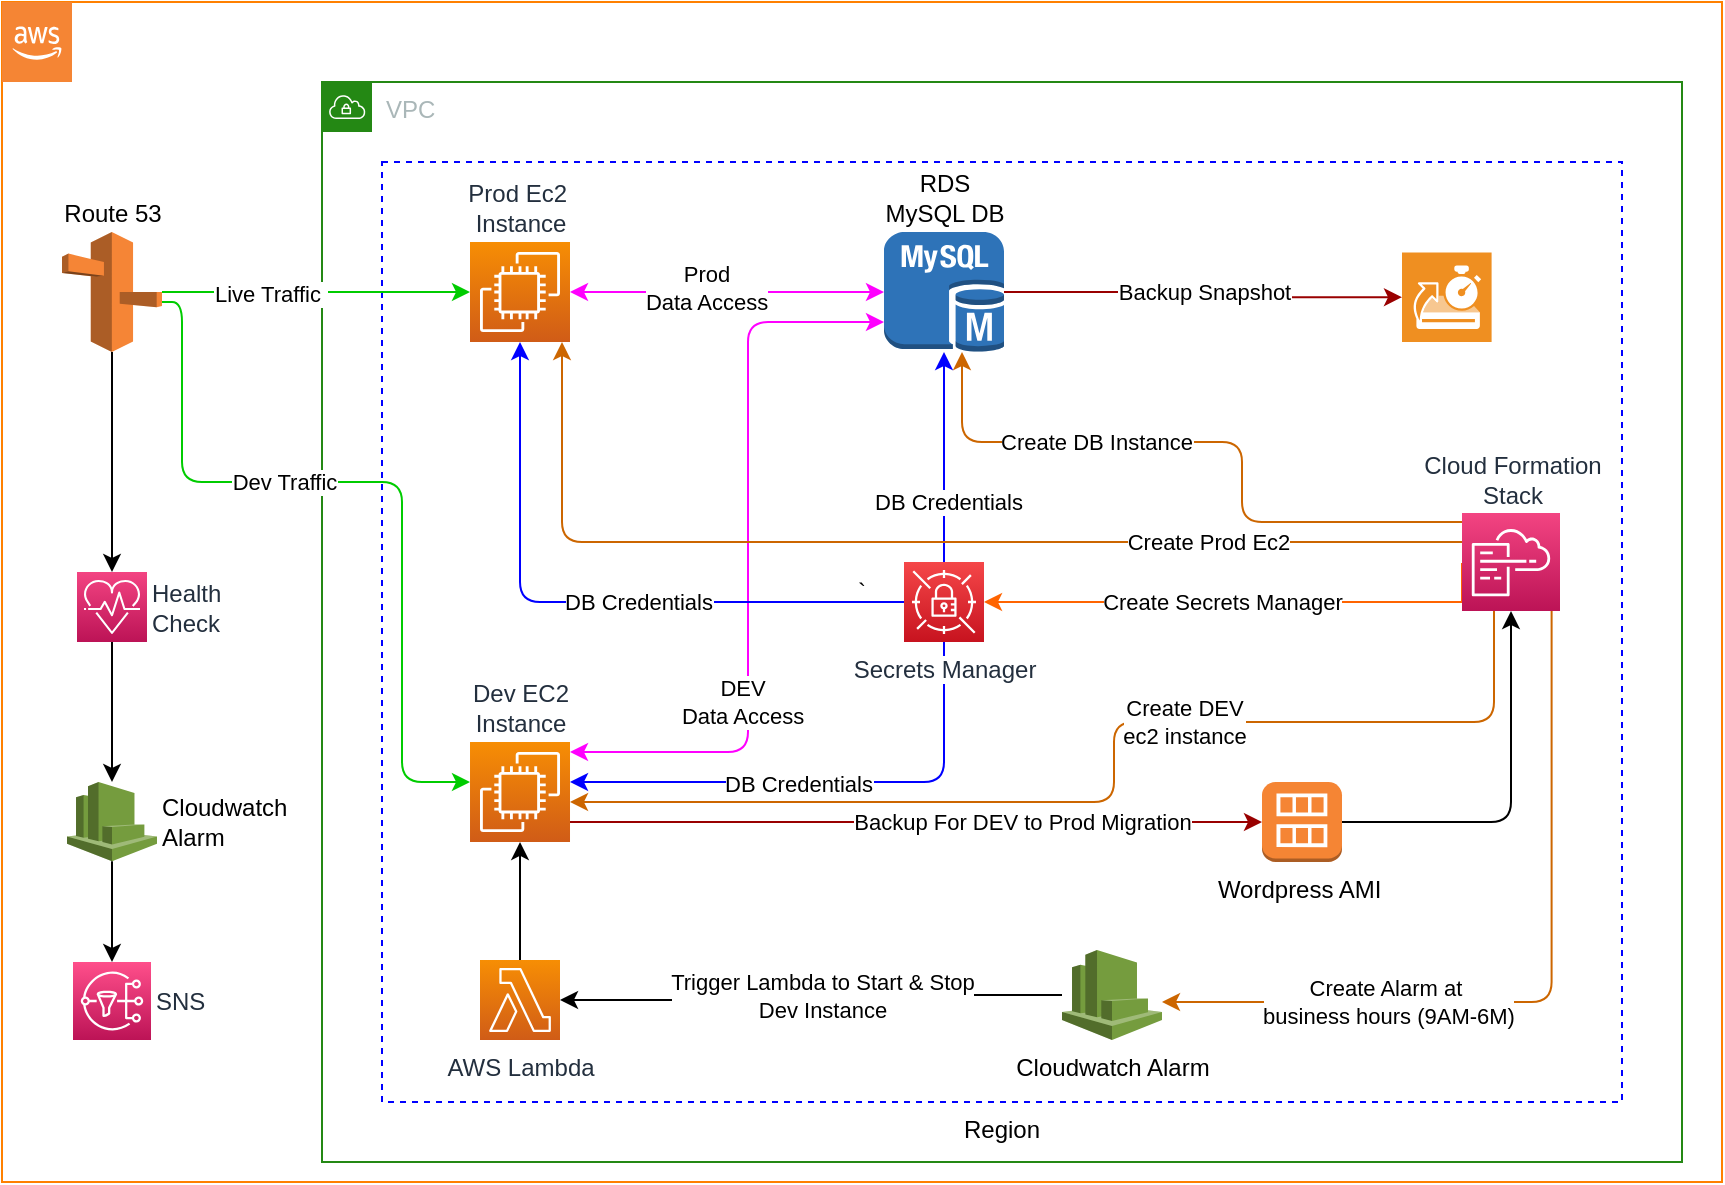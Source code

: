 <mxfile version="21.6.1" type="device">
  <diagram name="Page-1" id="KSpULw9i7FZYPU_3jt3d">
    <mxGraphModel dx="1103" dy="643" grid="1" gridSize="10" guides="1" tooltips="1" connect="1" arrows="1" fold="1" page="1" pageScale="1" pageWidth="827" pageHeight="1169" math="0" shadow="0">
      <root>
        <mxCell id="0" />
        <mxCell id="1" parent="0" />
        <mxCell id="t4IQafupZAqnkSaoQNzX-5" value="`" style="rounded=1;whiteSpace=wrap;html=1;arcSize=0;fillColor=default;strokeColor=#FF8000;" parent="1" vertex="1">
          <mxGeometry x="180" y="300" width="860" height="590" as="geometry" />
        </mxCell>
        <mxCell id="t4IQafupZAqnkSaoQNzX-8" value="Region" style="rounded=0;whiteSpace=wrap;html=1;strokeColor=#0000FF;dashed=1;labelPosition=center;verticalLabelPosition=bottom;align=center;verticalAlign=top;fillColor=none;" parent="1" vertex="1">
          <mxGeometry x="370" y="380" width="620" height="470" as="geometry" />
        </mxCell>
        <mxCell id="t4IQafupZAqnkSaoQNzX-1" value="VPC" style="points=[[0,0],[0.25,0],[0.5,0],[0.75,0],[1,0],[1,0.25],[1,0.5],[1,0.75],[1,1],[0.75,1],[0.5,1],[0.25,1],[0,1],[0,0.75],[0,0.5],[0,0.25]];outlineConnect=0;gradientColor=none;html=1;whiteSpace=wrap;fontSize=12;fontStyle=0;container=0;pointerEvents=0;collapsible=0;recursiveResize=0;shape=mxgraph.aws4.group;grIcon=mxgraph.aws4.group_vpc;strokeColor=#248814;fillColor=none;verticalAlign=top;align=left;spacingLeft=30;fontColor=#AAB7B8;dashed=0;" parent="1" vertex="1">
          <mxGeometry x="340" y="340" width="680" height="540" as="geometry" />
        </mxCell>
        <mxCell id="t4IQafupZAqnkSaoQNzX-4" value="" style="outlineConnect=0;dashed=0;verticalLabelPosition=bottom;verticalAlign=top;align=center;html=1;shape=mxgraph.aws3.cloud_2;fillColor=#F58534;gradientColor=none;" parent="1" vertex="1">
          <mxGeometry x="180" y="300" width="35" height="40" as="geometry" />
        </mxCell>
        <mxCell id="vZjHdVINpLoHRK022o8P-4" style="edgeStyle=orthogonalEdgeStyle;rounded=0;orthogonalLoop=1;jettySize=auto;html=1;strokeColor=#00CC00;" edge="1" parent="1" source="t4IQafupZAqnkSaoQNzX-27" target="t4IQafupZAqnkSaoQNzX-17">
          <mxGeometry relative="1" as="geometry" />
        </mxCell>
        <mxCell id="vZjHdVINpLoHRK022o8P-7" value="Live Traffic&amp;nbsp;" style="edgeLabel;html=1;align=center;verticalAlign=middle;resizable=0;points=[];" vertex="1" connectable="0" parent="vZjHdVINpLoHRK022o8P-4">
          <mxGeometry x="-0.302" y="-1" relative="1" as="geometry">
            <mxPoint as="offset" />
          </mxGeometry>
        </mxCell>
        <mxCell id="vZjHdVINpLoHRK022o8P-12" style="edgeStyle=orthogonalEdgeStyle;rounded=0;orthogonalLoop=1;jettySize=auto;html=1;" edge="1" parent="1" source="t4IQafupZAqnkSaoQNzX-27" target="vZjHdVINpLoHRK022o8P-2">
          <mxGeometry relative="1" as="geometry" />
        </mxCell>
        <mxCell id="vZjHdVINpLoHRK022o8P-19" style="edgeStyle=orthogonalEdgeStyle;rounded=1;orthogonalLoop=1;jettySize=auto;html=1;strokeColor=#00CC00;" edge="1" parent="1" source="t4IQafupZAqnkSaoQNzX-27" target="t4IQafupZAqnkSaoQNzX-14">
          <mxGeometry relative="1" as="geometry">
            <Array as="points">
              <mxPoint x="270" y="450" />
              <mxPoint x="270" y="540" />
              <mxPoint x="380" y="540" />
              <mxPoint x="380" y="690" />
            </Array>
          </mxGeometry>
        </mxCell>
        <mxCell id="vZjHdVINpLoHRK022o8P-24" value="Dev Traffic" style="edgeLabel;html=1;align=center;verticalAlign=middle;resizable=0;points=[];" vertex="1" connectable="0" parent="vZjHdVINpLoHRK022o8P-19">
          <mxGeometry x="-0.235" relative="1" as="geometry">
            <mxPoint as="offset" />
          </mxGeometry>
        </mxCell>
        <mxCell id="t4IQafupZAqnkSaoQNzX-27" value="Route 53" style="outlineConnect=0;dashed=0;verticalLabelPosition=top;verticalAlign=bottom;align=center;html=1;shape=mxgraph.aws3.route_53;fillColor=#F58536;gradientColor=none;labelPosition=center;" parent="1" vertex="1">
          <mxGeometry x="210" y="415" width="50" height="60" as="geometry" />
        </mxCell>
        <mxCell id="FMIIFAKphQF6v3F4pBgN-27" style="edgeStyle=orthogonalEdgeStyle;rounded=0;orthogonalLoop=1;jettySize=auto;html=1;startArrow=classic;startFill=1;strokeColor=#FF00FF;" parent="1" source="t4IQafupZAqnkSaoQNzX-21" target="t4IQafupZAqnkSaoQNzX-17" edge="1">
          <mxGeometry relative="1" as="geometry" />
        </mxCell>
        <mxCell id="vZjHdVINpLoHRK022o8P-17" value="Prod&lt;br&gt;Data Access" style="edgeLabel;html=1;align=center;verticalAlign=middle;resizable=0;points=[];" vertex="1" connectable="0" parent="FMIIFAKphQF6v3F4pBgN-27">
          <mxGeometry x="0.136" y="-2" relative="1" as="geometry">
            <mxPoint as="offset" />
          </mxGeometry>
        </mxCell>
        <mxCell id="FMIIFAKphQF6v3F4pBgN-29" style="edgeStyle=orthogonalEdgeStyle;rounded=0;orthogonalLoop=1;jettySize=auto;html=1;strokeColor=#990000;" parent="1" source="t4IQafupZAqnkSaoQNzX-21" target="FMIIFAKphQF6v3F4pBgN-9" edge="1">
          <mxGeometry relative="1" as="geometry" />
        </mxCell>
        <mxCell id="FMIIFAKphQF6v3F4pBgN-30" value="Backup Snapshot" style="edgeLabel;html=1;align=center;verticalAlign=middle;resizable=0;points=[];" parent="FMIIFAKphQF6v3F4pBgN-29" vertex="1" connectable="0">
          <mxGeometry x="-0.539" y="1" relative="1" as="geometry">
            <mxPoint x="53" y="1" as="offset" />
          </mxGeometry>
        </mxCell>
        <mxCell id="vZjHdVINpLoHRK022o8P-16" style="edgeStyle=orthogonalEdgeStyle;rounded=1;orthogonalLoop=1;jettySize=auto;html=1;startArrow=classic;startFill=1;strokeColor=#FF00FF;" edge="1" parent="1" source="t4IQafupZAqnkSaoQNzX-21" target="t4IQafupZAqnkSaoQNzX-14">
          <mxGeometry relative="1" as="geometry">
            <mxPoint x="553" y="619.209" as="targetPoint" />
            <Array as="points">
              <mxPoint x="553" y="460" />
              <mxPoint x="553" y="675" />
            </Array>
          </mxGeometry>
        </mxCell>
        <mxCell id="vZjHdVINpLoHRK022o8P-18" value="DEV&lt;br&gt;Data Access" style="edgeLabel;html=1;align=center;verticalAlign=middle;resizable=0;points=[];" vertex="1" connectable="0" parent="vZjHdVINpLoHRK022o8P-16">
          <mxGeometry x="0.076" y="3" relative="1" as="geometry">
            <mxPoint x="-6" y="58" as="offset" />
          </mxGeometry>
        </mxCell>
        <mxCell id="t4IQafupZAqnkSaoQNzX-21" value="RDS&lt;br&gt;MySQL DB" style="outlineConnect=0;dashed=0;verticalLabelPosition=top;verticalAlign=bottom;align=center;html=1;shape=mxgraph.aws3.mysql_db_instance;fillColor=#2E73B8;gradientColor=none;labelPosition=center;" parent="1" vertex="1">
          <mxGeometry x="621" y="415" width="60" height="60" as="geometry" />
        </mxCell>
        <mxCell id="t4IQafupZAqnkSaoQNzX-17" value="Prod Ec2&amp;nbsp;&lt;br&gt;Instance" style="sketch=0;points=[[0,0,0],[0.25,0,0],[0.5,0,0],[0.75,0,0],[1,0,0],[0,1,0],[0.25,1,0],[0.5,1,0],[0.75,1,0],[1,1,0],[0,0.25,0],[0,0.5,0],[0,0.75,0],[1,0.25,0],[1,0.5,0],[1,0.75,0]];outlineConnect=0;fontColor=#232F3E;gradientColor=#F78E04;gradientDirection=north;fillColor=#D05C17;strokeColor=#ffffff;dashed=0;verticalLabelPosition=top;verticalAlign=bottom;align=center;html=1;fontSize=12;fontStyle=0;aspect=fixed;shape=mxgraph.aws4.resourceIcon;resIcon=mxgraph.aws4.ec2;labelPosition=center;" parent="1" vertex="1">
          <mxGeometry x="414" y="420.0" width="50" height="50" as="geometry" />
        </mxCell>
        <mxCell id="FMIIFAKphQF6v3F4pBgN-24" style="edgeStyle=orthogonalEdgeStyle;rounded=1;orthogonalLoop=1;jettySize=auto;html=1;strokeColor=#0000FF;" parent="1" source="t4IQafupZAqnkSaoQNzX-37" target="t4IQafupZAqnkSaoQNzX-17" edge="1">
          <mxGeometry relative="1" as="geometry" />
        </mxCell>
        <mxCell id="FMIIFAKphQF6v3F4pBgN-36" value="DB Credentials" style="edgeLabel;html=1;align=center;verticalAlign=middle;resizable=0;points=[];" parent="FMIIFAKphQF6v3F4pBgN-24" vertex="1" connectable="0">
          <mxGeometry x="-0.174" relative="1" as="geometry">
            <mxPoint as="offset" />
          </mxGeometry>
        </mxCell>
        <mxCell id="FMIIFAKphQF6v3F4pBgN-25" style="edgeStyle=orthogonalEdgeStyle;rounded=1;orthogonalLoop=1;jettySize=auto;html=1;fontColor=#0000FF;strokeColor=#0000FF;" parent="1" source="t4IQafupZAqnkSaoQNzX-37" target="t4IQafupZAqnkSaoQNzX-14" edge="1">
          <mxGeometry relative="1" as="geometry">
            <mxPoint x="570.34" y="686.424" as="targetPoint" />
            <Array as="points">
              <mxPoint x="651" y="690" />
            </Array>
          </mxGeometry>
        </mxCell>
        <mxCell id="FMIIFAKphQF6v3F4pBgN-37" value="DB Credentials" style="edgeLabel;html=1;align=center;verticalAlign=middle;resizable=0;points=[];" parent="FMIIFAKphQF6v3F4pBgN-25" vertex="1" connectable="0">
          <mxGeometry x="0.112" y="1" relative="1" as="geometry">
            <mxPoint as="offset" />
          </mxGeometry>
        </mxCell>
        <mxCell id="FMIIFAKphQF6v3F4pBgN-26" style="edgeStyle=orthogonalEdgeStyle;rounded=0;orthogonalLoop=1;jettySize=auto;html=1;fontColor=#0000FF;strokeColor=#0000FF;" parent="1" source="t4IQafupZAqnkSaoQNzX-37" target="t4IQafupZAqnkSaoQNzX-21" edge="1">
          <mxGeometry relative="1" as="geometry" />
        </mxCell>
        <mxCell id="FMIIFAKphQF6v3F4pBgN-38" value="DB Credentials" style="edgeLabel;html=1;align=center;verticalAlign=middle;resizable=0;points=[];" parent="FMIIFAKphQF6v3F4pBgN-26" vertex="1" connectable="0">
          <mxGeometry x="0.089" y="-2" relative="1" as="geometry">
            <mxPoint y="27" as="offset" />
          </mxGeometry>
        </mxCell>
        <mxCell id="vZjHdVINpLoHRK022o8P-28" style="edgeStyle=orthogonalEdgeStyle;rounded=1;orthogonalLoop=1;jettySize=auto;html=1;" edge="1" parent="1" source="FMIIFAKphQF6v3F4pBgN-1" target="t4IQafupZAqnkSaoQNzX-6">
          <mxGeometry relative="1" as="geometry" />
        </mxCell>
        <mxCell id="FMIIFAKphQF6v3F4pBgN-1" value="Wordpress AMI&amp;nbsp;" style="outlineConnect=0;dashed=0;verticalLabelPosition=bottom;verticalAlign=top;align=center;html=1;shape=mxgraph.aws3.ami;fillColor=#F58534;gradientColor=none;labelPosition=center;" parent="1" vertex="1">
          <mxGeometry x="810" y="690" width="40" height="40" as="geometry" />
        </mxCell>
        <mxCell id="FMIIFAKphQF6v3F4pBgN-32" style="edgeStyle=orthogonalEdgeStyle;rounded=0;orthogonalLoop=1;jettySize=auto;html=1;strokeColor=#ff6400;" parent="1" edge="1" target="t4IQafupZAqnkSaoQNzX-37">
          <mxGeometry relative="1" as="geometry">
            <mxPoint x="910" y="580.5" as="sourcePoint" />
            <mxPoint x="665" y="580.5" as="targetPoint" />
            <Array as="points">
              <mxPoint x="910" y="600" />
            </Array>
          </mxGeometry>
        </mxCell>
        <mxCell id="FMIIFAKphQF6v3F4pBgN-40" value="Create Secrets Manager" style="edgeLabel;html=1;align=center;verticalAlign=middle;resizable=0;points=[];" parent="FMIIFAKphQF6v3F4pBgN-32" vertex="1" connectable="0">
          <mxGeometry x="0.078" y="1" relative="1" as="geometry">
            <mxPoint y="-1" as="offset" />
          </mxGeometry>
        </mxCell>
        <mxCell id="FMIIFAKphQF6v3F4pBgN-33" style="edgeStyle=orthogonalEdgeStyle;orthogonalLoop=1;jettySize=auto;html=1;strokeColor=#CC6600;rounded=1;" parent="1" source="t4IQafupZAqnkSaoQNzX-6" target="t4IQafupZAqnkSaoQNzX-21" edge="1">
          <mxGeometry relative="1" as="geometry">
            <Array as="points">
              <mxPoint x="800" y="560" />
              <mxPoint x="800" y="520" />
              <mxPoint x="660" y="520" />
            </Array>
          </mxGeometry>
        </mxCell>
        <mxCell id="FMIIFAKphQF6v3F4pBgN-42" value="Create DB Instance" style="edgeLabel;html=1;align=center;verticalAlign=middle;resizable=0;points=[];" parent="FMIIFAKphQF6v3F4pBgN-33" vertex="1" connectable="0">
          <mxGeometry x="0.191" y="-4" relative="1" as="geometry">
            <mxPoint x="-24" y="4" as="offset" />
          </mxGeometry>
        </mxCell>
        <mxCell id="FMIIFAKphQF6v3F4pBgN-34" style="edgeStyle=orthogonalEdgeStyle;orthogonalLoop=1;jettySize=auto;html=1;strokeColor=#CC6600;rounded=1;" parent="1" source="t4IQafupZAqnkSaoQNzX-6" target="t4IQafupZAqnkSaoQNzX-17" edge="1">
          <mxGeometry relative="1" as="geometry">
            <Array as="points">
              <mxPoint x="460" y="570" />
            </Array>
          </mxGeometry>
        </mxCell>
        <mxCell id="FMIIFAKphQF6v3F4pBgN-41" value="Create Prod Ec2" style="edgeLabel;html=1;align=center;verticalAlign=middle;resizable=0;points=[];" parent="FMIIFAKphQF6v3F4pBgN-34" vertex="1" connectable="0">
          <mxGeometry x="-0.539" relative="1" as="geometry">
            <mxPoint as="offset" />
          </mxGeometry>
        </mxCell>
        <mxCell id="FMIIFAKphQF6v3F4pBgN-35" style="edgeStyle=orthogonalEdgeStyle;orthogonalLoop=1;jettySize=auto;html=1;strokeColor=#CC6600;rounded=1;" parent="1" target="t4IQafupZAqnkSaoQNzX-14" edge="1">
          <mxGeometry relative="1" as="geometry">
            <Array as="points">
              <mxPoint x="926" y="660" />
              <mxPoint x="736" y="660" />
              <mxPoint x="736" y="700" />
            </Array>
            <mxPoint x="926" y="604.5" as="sourcePoint" />
            <mxPoint x="480.003" y="700.014" as="targetPoint" />
          </mxGeometry>
        </mxCell>
        <mxCell id="FMIIFAKphQF6v3F4pBgN-39" value="Create DEV &lt;br&gt;ec2 instance" style="edgeLabel;html=1;align=center;verticalAlign=middle;resizable=0;points=[];" parent="FMIIFAKphQF6v3F4pBgN-35" vertex="1" connectable="0">
          <mxGeometry x="0.117" y="1" relative="1" as="geometry">
            <mxPoint x="61" y="-41" as="offset" />
          </mxGeometry>
        </mxCell>
        <mxCell id="t4IQafupZAqnkSaoQNzX-6" value="Cloud Formation &lt;br&gt;Stack" style="sketch=0;points=[[0,0,0],[0.25,0,0],[0.5,0,0],[0.75,0,0],[1,0,0],[0,1,0],[0.25,1,0],[0.5,1,0],[0.75,1,0],[1,1,0],[0,0.25,0],[0,0.5,0],[0,0.75,0],[1,0.25,0],[1,0.5,0],[1,0.75,0]];points=[[0,0,0],[0.25,0,0],[0.5,0,0],[0.75,0,0],[1,0,0],[0,1,0],[0.25,1,0],[0.5,1,0],[0.75,1,0],[1,1,0],[0,0.25,0],[0,0.5,0],[0,0.75,0],[1,0.25,0],[1,0.5,0],[1,0.75,0]];outlineConnect=0;fontColor=#232F3E;gradientColor=#F34482;gradientDirection=north;fillColor=#BC1356;strokeColor=#ffffff;dashed=0;verticalLabelPosition=top;verticalAlign=bottom;align=center;html=1;fontSize=12;fontStyle=0;aspect=fixed;shape=mxgraph.aws4.resourceIcon;resIcon=mxgraph.aws4.cloudformation;direction=east;labelPosition=center;" parent="1" vertex="1">
          <mxGeometry x="910" y="555.5" width="49" height="49" as="geometry" />
        </mxCell>
        <mxCell id="FMIIFAKphQF6v3F4pBgN-9" value="" style="shadow=0;dashed=0;html=1;strokeColor=none;fillColor=#EF8F21;labelPosition=center;verticalLabelPosition=bottom;verticalAlign=top;align=center;outlineConnect=0;shape=mxgraph.veeam.2d.backup_from_storage_snapshots;" parent="1" vertex="1">
          <mxGeometry x="880" y="425.2" width="44.8" height="44.8" as="geometry" />
        </mxCell>
        <mxCell id="t4IQafupZAqnkSaoQNzX-37" value="Secrets Manager" style="sketch=0;points=[[0,0,0],[0.25,0,0],[0.5,0,0],[0.75,0,0],[1,0,0],[0,1,0],[0.25,1,0],[0.5,1,0],[0.75,1,0],[1,1,0],[0,0.25,0],[0,0.5,0],[0,0.75,0],[1,0.25,0],[1,0.5,0],[1,0.75,0]];outlineConnect=0;fontColor=#232F3E;gradientColor=#F54749;gradientDirection=north;fillColor=#C7131F;strokeColor=#ffffff;dashed=0;verticalLabelPosition=bottom;verticalAlign=top;align=center;html=1;fontSize=12;fontStyle=0;aspect=fixed;shape=mxgraph.aws4.resourceIcon;resIcon=mxgraph.aws4.secrets_manager;labelPosition=center;labelBackgroundColor=default;" parent="1" vertex="1">
          <mxGeometry x="631" y="580" width="40" height="40" as="geometry" />
        </mxCell>
        <mxCell id="vZjHdVINpLoHRK022o8P-14" style="edgeStyle=orthogonalEdgeStyle;rounded=0;orthogonalLoop=1;jettySize=auto;html=1;" edge="1" parent="1" source="vZjHdVINpLoHRK022o8P-1" target="vZjHdVINpLoHRK022o8P-3">
          <mxGeometry relative="1" as="geometry" />
        </mxCell>
        <mxCell id="vZjHdVINpLoHRK022o8P-1" value="Cloudwatch &lt;br&gt;Alarm" style="outlineConnect=0;dashed=0;verticalLabelPosition=middle;verticalAlign=middle;align=left;html=1;shape=mxgraph.aws3.cloudwatch;fillColor=#759C3E;gradientColor=none;labelPosition=right;" vertex="1" parent="1">
          <mxGeometry x="212.5" y="690" width="45" height="39.62" as="geometry" />
        </mxCell>
        <mxCell id="vZjHdVINpLoHRK022o8P-13" style="edgeStyle=orthogonalEdgeStyle;rounded=0;orthogonalLoop=1;jettySize=auto;html=1;" edge="1" parent="1" source="vZjHdVINpLoHRK022o8P-2" target="vZjHdVINpLoHRK022o8P-1">
          <mxGeometry relative="1" as="geometry" />
        </mxCell>
        <mxCell id="vZjHdVINpLoHRK022o8P-2" value="Health &lt;br&gt;Check" style="sketch=0;points=[[0,0,0],[0.25,0,0],[0.5,0,0],[0.75,0,0],[1,0,0],[0,1,0],[0.25,1,0],[0.5,1,0],[0.75,1,0],[1,1,0],[0,0.25,0],[0,0.5,0],[0,0.75,0],[1,0.25,0],[1,0.5,0],[1,0.75,0]];points=[[0,0,0],[0.25,0,0],[0.5,0,0],[0.75,0,0],[1,0,0],[0,1,0],[0.25,1,0],[0.5,1,0],[0.75,1,0],[1,1,0],[0,0.25,0],[0,0.5,0],[0,0.75,0],[1,0.25,0],[1,0.5,0],[1,0.75,0]];outlineConnect=0;fontColor=#232F3E;gradientColor=#F34482;gradientDirection=north;fillColor=#BC1356;strokeColor=#ffffff;dashed=0;verticalLabelPosition=middle;verticalAlign=middle;align=left;html=1;fontSize=12;fontStyle=0;aspect=fixed;shape=mxgraph.aws4.resourceIcon;resIcon=mxgraph.aws4.personal_health_dashboard;labelPosition=right;" vertex="1" parent="1">
          <mxGeometry x="217.5" y="585" width="35" height="35" as="geometry" />
        </mxCell>
        <mxCell id="vZjHdVINpLoHRK022o8P-3" value="SNS" style="sketch=0;points=[[0,0,0],[0.25,0,0],[0.5,0,0],[0.75,0,0],[1,0,0],[0,1,0],[0.25,1,0],[0.5,1,0],[0.75,1,0],[1,1,0],[0,0.25,0],[0,0.5,0],[0,0.75,0],[1,0.25,0],[1,0.5,0],[1,0.75,0]];outlineConnect=0;fontColor=#232F3E;gradientColor=#FF4F8B;gradientDirection=north;fillColor=#BC1356;strokeColor=#ffffff;dashed=0;verticalLabelPosition=middle;verticalAlign=middle;align=left;html=1;fontSize=12;fontStyle=0;aspect=fixed;shape=mxgraph.aws4.resourceIcon;resIcon=mxgraph.aws4.sns;labelPosition=right;" vertex="1" parent="1">
          <mxGeometry x="215.5" y="780" width="39" height="39" as="geometry" />
        </mxCell>
        <mxCell id="vZjHdVINpLoHRK022o8P-21" style="edgeStyle=orthogonalEdgeStyle;rounded=0;orthogonalLoop=1;jettySize=auto;html=1;strokeColor=#990000;" edge="1" parent="1" source="t4IQafupZAqnkSaoQNzX-14" target="FMIIFAKphQF6v3F4pBgN-1">
          <mxGeometry relative="1" as="geometry">
            <Array as="points">
              <mxPoint x="510" y="710" />
              <mxPoint x="510" y="710" />
            </Array>
          </mxGeometry>
        </mxCell>
        <mxCell id="vZjHdVINpLoHRK022o8P-22" value="Backup For DEV to Prod Migration" style="edgeLabel;html=1;align=center;verticalAlign=middle;resizable=0;points=[];" vertex="1" connectable="0" parent="vZjHdVINpLoHRK022o8P-21">
          <mxGeometry x="0.598" y="3" relative="1" as="geometry">
            <mxPoint x="-51" y="3" as="offset" />
          </mxGeometry>
        </mxCell>
        <mxCell id="vZjHdVINpLoHRK022o8P-25" style="edgeStyle=orthogonalEdgeStyle;rounded=0;orthogonalLoop=1;jettySize=auto;html=1;startArrow=classic;startFill=1;endArrow=none;endFill=0;" edge="1" parent="1" source="t4IQafupZAqnkSaoQNzX-14" target="vZjHdVINpLoHRK022o8P-23">
          <mxGeometry relative="1" as="geometry" />
        </mxCell>
        <mxCell id="t4IQafupZAqnkSaoQNzX-14" value="Dev EC2 &lt;br&gt;Instance" style="sketch=0;points=[[0,0,0],[0.25,0,0],[0.5,0,0],[0.75,0,0],[1,0,0],[0,1,0],[0.25,1,0],[0.5,1,0],[0.75,1,0],[1,1,0],[0,0.25,0],[0,0.5,0],[0,0.75,0],[1,0.25,0],[1,0.5,0],[1,0.75,0]];outlineConnect=0;fontColor=#232F3E;gradientColor=#F78E04;gradientDirection=north;fillColor=#D05C17;strokeColor=#ffffff;dashed=0;verticalLabelPosition=top;verticalAlign=bottom;align=center;html=1;fontSize=12;fontStyle=0;aspect=fixed;shape=mxgraph.aws4.resourceIcon;resIcon=mxgraph.aws4.ec2;labelPosition=center;" parent="1" vertex="1">
          <mxGeometry x="414.003" y="669.995" width="50" height="50" as="geometry" />
        </mxCell>
        <mxCell id="vZjHdVINpLoHRK022o8P-23" value="AWS Lambda" style="sketch=0;points=[[0,0,0],[0.25,0,0],[0.5,0,0],[0.75,0,0],[1,0,0],[0,1,0],[0.25,1,0],[0.5,1,0],[0.75,1,0],[1,1,0],[0,0.25,0],[0,0.5,0],[0,0.75,0],[1,0.25,0],[1,0.5,0],[1,0.75,0]];outlineConnect=0;fontColor=#232F3E;gradientColor=#F78E04;gradientDirection=north;fillColor=#D05C17;strokeColor=#ffffff;dashed=0;verticalLabelPosition=bottom;verticalAlign=top;align=center;html=1;fontSize=12;fontStyle=0;aspect=fixed;shape=mxgraph.aws4.resourceIcon;resIcon=mxgraph.aws4.lambda;" vertex="1" parent="1">
          <mxGeometry x="419" y="779" width="40" height="40" as="geometry" />
        </mxCell>
        <mxCell id="vZjHdVINpLoHRK022o8P-26" style="edgeStyle=orthogonalEdgeStyle;orthogonalLoop=1;jettySize=auto;html=1;strokeColor=#CC6600;rounded=1;" edge="1" parent="1" target="vZjHdVINpLoHRK022o8P-30">
          <mxGeometry relative="1" as="geometry">
            <Array as="points">
              <mxPoint x="955" y="800" />
            </Array>
            <mxPoint x="954.803" y="604.5" as="sourcePoint" />
            <mxPoint x="482.78" y="800.014" as="targetPoint" />
          </mxGeometry>
        </mxCell>
        <mxCell id="vZjHdVINpLoHRK022o8P-27" value="Create Alarm at&amp;nbsp;&lt;br&gt;business hours (9AM-6M)" style="edgeLabel;html=1;align=center;verticalAlign=middle;resizable=0;points=[];" vertex="1" connectable="0" parent="vZjHdVINpLoHRK022o8P-26">
          <mxGeometry x="0.117" y="1" relative="1" as="geometry">
            <mxPoint x="-60" y="-1" as="offset" />
          </mxGeometry>
        </mxCell>
        <mxCell id="vZjHdVINpLoHRK022o8P-31" style="edgeStyle=orthogonalEdgeStyle;rounded=0;orthogonalLoop=1;jettySize=auto;html=1;" edge="1" parent="1" source="vZjHdVINpLoHRK022o8P-30" target="vZjHdVINpLoHRK022o8P-23">
          <mxGeometry relative="1" as="geometry" />
        </mxCell>
        <mxCell id="vZjHdVINpLoHRK022o8P-32" value="Trigger Lambda to Start &amp;amp; Stop&lt;br&gt;Dev Instance" style="edgeLabel;html=1;align=center;verticalAlign=middle;resizable=0;points=[];" vertex="1" connectable="0" parent="vZjHdVINpLoHRK022o8P-31">
          <mxGeometry x="-0.052" relative="1" as="geometry">
            <mxPoint as="offset" />
          </mxGeometry>
        </mxCell>
        <mxCell id="vZjHdVINpLoHRK022o8P-30" value="Cloudwatch Alarm" style="outlineConnect=0;dashed=0;verticalLabelPosition=bottom;verticalAlign=top;align=center;html=1;shape=mxgraph.aws3.cloudwatch;fillColor=#759C3E;gradientColor=none;labelPosition=center;" vertex="1" parent="1">
          <mxGeometry x="710" y="774" width="50" height="45" as="geometry" />
        </mxCell>
      </root>
    </mxGraphModel>
  </diagram>
</mxfile>
